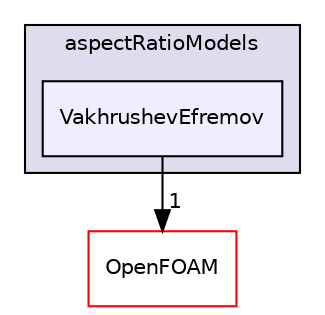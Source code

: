 digraph "src/phaseSystemModels/reactingEulerFoam/interfacialModels/aspectRatioModels/VakhrushevEfremov" {
  bgcolor=transparent;
  compound=true
  node [ fontsize="10", fontname="Helvetica"];
  edge [ labelfontsize="10", labelfontname="Helvetica"];
  subgraph clusterdir_988ffc8214f1b79cb3b086ce7a8911c8 {
    graph [ bgcolor="#ddddee", pencolor="black", label="aspectRatioModels" fontname="Helvetica", fontsize="10", URL="dir_988ffc8214f1b79cb3b086ce7a8911c8.html"]
  dir_3e36f755b2944e0fbaa2022c6e37fbd7 [shape=box, label="VakhrushevEfremov", style="filled", fillcolor="#eeeeff", pencolor="black", URL="dir_3e36f755b2944e0fbaa2022c6e37fbd7.html"];
  }
  dir_c5473ff19b20e6ec4dfe5c310b3778a8 [shape=box label="OpenFOAM" color="red" URL="dir_c5473ff19b20e6ec4dfe5c310b3778a8.html"];
  dir_3e36f755b2944e0fbaa2022c6e37fbd7->dir_c5473ff19b20e6ec4dfe5c310b3778a8 [headlabel="1", labeldistance=1.5 headhref="dir_003077_002151.html"];
}
